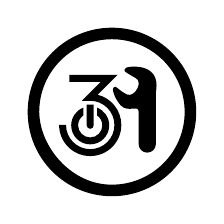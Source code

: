 \begin{tikzpicture}[
    y=0.8pt,
    x=0.8pt,
    yscale=-1,
    inner sep=0pt,
    outer sep=0pt,
    scale=0.3
]
\begin{scope}[shift={(-448.053,-67.701)}]
  \path[color=black,fill=black,even odd rule,line width=16.000pt]
    (534.12,161.882) -- (534.12,172.288) -- (581.373,172.288) .. controls
    (571.845,181.831) and (562.304,191.36) .. (552.746,200.874) --
    (565.339,200.874) .. controls (585.451,200.874) and (601.74,217.204) ..
    (601.74,237.316) .. controls (601.74,257.428) and (585.451,273.717) ..
    (565.339,273.717) .. controls (545.227,273.717) and (528.897,257.428) ..
    (528.897,237.316) -- (518.491,237.316) .. controls (518.491,263.174) and
    (539.48,284.123) .. (565.339,284.123) .. controls (591.197,284.123) and
    (612.146,263.174) .. (612.146,237.316) .. controls (612.146,215.323) and
    (596.994,196.835) .. (576.555,191.804) -- (606.518,161.882) -- cycle;
  \begin{scope}[cm={{-1.0,0.0,0.0,-1.0,(1130.637,475.183)}}]
    \path[color=black,fill=black,even odd rule,line width=16.000pt]
      (565.339,208.689) .. controls (549.537,208.689) and (536.712,221.513) ..
      (536.712,237.316) .. controls (536.712,249.447) and (544.272,259.803) ..
      (554.933,263.959) -- (554.933,252.216) .. controls (550.209,248.935) and
      (547.118,243.506) .. (547.118,237.316) .. controls (547.118,227.26) and
      (555.283,219.095) .. (565.339,219.095) .. controls (575.395,219.095) and
      (583.519,227.26) .. (583.519,237.316) .. controls (583.519,243.495) and
      (580.444,248.933) .. (575.745,252.216) -- (575.745,263.959) .. controls
      (586.394,259.803) and (593.925,249.447) .. (593.925,237.316) .. controls
      (593.925,221.513) and (581.141,208.689) .. (565.339,208.689) -- cycle;
    \path[color=black,fill=black,even odd rule,line width=16.000pt]
      (565.339,232.093) .. controls (562.466,232.093) and (560.116,234.443) ..
      (560.116,237.316) -- (560.116,268.494) -- (570.522,268.494) --
      (570.522,237.316) .. controls (570.522,234.443) and (568.212,232.093) ..
      (565.339,232.093) -- cycle;
  \end{scope}
  \path[fill=black] (630.853,149.491) .. controls (625.131,149.546) and
    (620.489,150.345) .. (619.354,151.03) .. controls (617.082,152.401) and
    (616.546,155.688) .. (617.248,156.456) .. controls (617.95,157.224) and
    (628.678,164.114) .. (633.363,166.376) .. controls (645.978,172.466) and
    (632.076,195.772) .. (621.216,191.602) .. controls (613.52,188.646) and
    (604.789,179.845) .. (603.319,179.779) .. controls (601.849,179.714) and
    (599.956,180.705) .. (599.473,183.261) .. controls (598.99,185.817) and
    (602.481,198.158) .. (611.255,207.758) .. controls (621.785,219.278) and
    (638.182,206.549) .. (638.182,217.07) --
    (638.182,265.943)arc(179.961:0.039:13.018) -- (664.217,203.506) --
    (664.217,188.929) .. controls (664.217,183.462) and (670.92,161.541) ..
    (648.75,152.366) .. controls (643.375,150.142) and (636.575,149.437) ..
    (630.853,149.491) -- cycle;
\end{scope}
\path[color=black,fill=black,even odd rule,line width=8.333pt]
  (150.0,23.121) .. controls (79.929,23.121) and (23.121,79.929) ..
  (23.121,150.0) .. controls (23.121,220.071) and (79.929,276.879) ..
  (150.0,276.879) .. controls (220.071,276.879) and (276.879,220.071) ..
  (276.879,150.0) .. controls (276.879,79.929) and (220.071,23.121) ..
  (150.0,23.121) -- cycle(150.0,40.507) .. controls (210.46,40.507)
  and (259.454,89.54) .. (259.454,150.0) .. controls (259.454,210.46)
  and (210.46,259.454) .. (150.0,259.454) .. controls (89.528,259.843)
  and (41.355,203.521) .. (40.507,150.0) .. controls (40.507,89.54) and
  (89.54,40.507) .. (150.0,40.507) -- cycle;
\end{tikzpicture}

% vim: set ft=tex :
